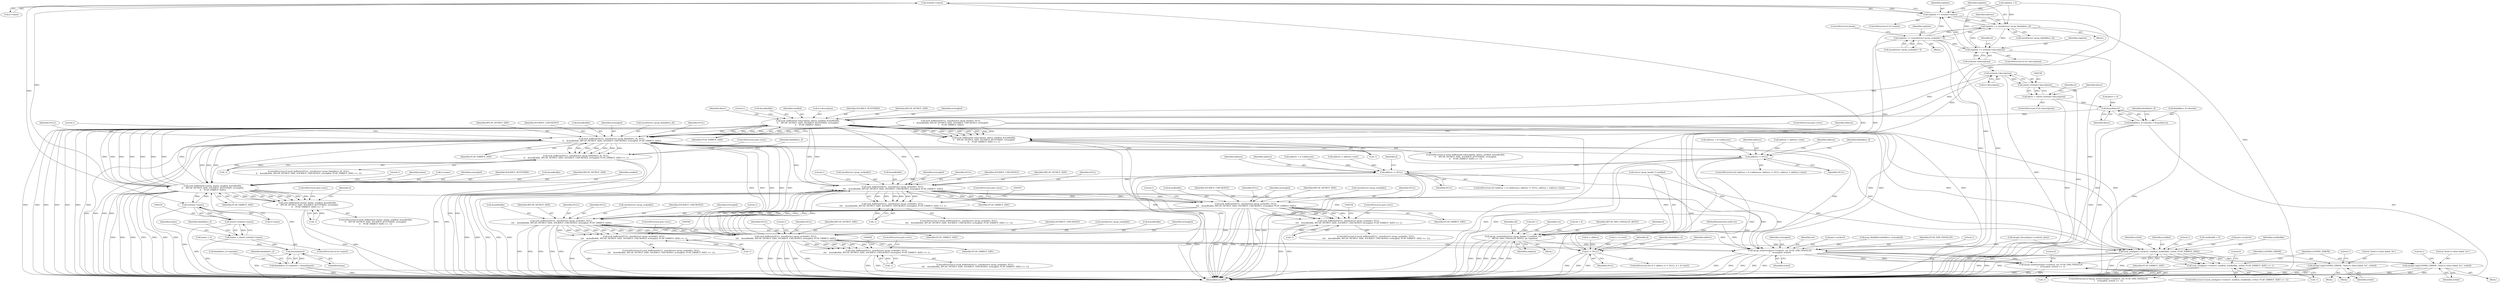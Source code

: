 digraph "0_libpcap_617b12c0339db4891d117b661982126c495439ea@API" {
"1000222" [label="(Call,strlen(d->name))"];
"1000220" [label="(Call,replylen += strlen(d->name))"];
"1000226" [label="(Call,replylen += sizeof(struct rpcap_findalldevs_if))"];
"1000210" [label="(Call,replylen += strlen(d->description))"];
"1000254" [label="(Call,replylen += (sizeof(struct rpcap_sockaddr) * 4))"];
"1000279" [label="(Call,rpcap_createhdr((struct rpcap_header *) sendbuf, ver,\n\t    RPCAP_MSG_FINDALLIF_REPLY, nif, replylen))"];
"1000639" [label="(Call,rpcap_senderror(pars->sockctrl, ver, PCAP_ERR_FINDALLIF,\n\t    errmsgbuf, errbuf))"];
"1000638" [label="(Call,rpcap_senderror(pars->sockctrl, ver, PCAP_ERR_FINDALLIF,\n\t    errmsgbuf, errbuf) == -1)"];
"1000650" [label="(Call,rpcapd_log(LOGPRIO_ERROR, \"Send to client failed: %s\", errbuf))"];
"1000355" [label="(Call,strlen(d->name))"];
"1000353" [label="(Call,(short) strlen(d->name))"];
"1000351" [label="(Call,lname = (short) strlen(d->name))"];
"1000373" [label="(Call,htons(lname))"];
"1000369" [label="(Call,findalldevs_if->namelen = htons(lname))"];
"1000424" [label="(Call,sock_bufferize(d->name, lname, sendbuf, &sendbufidx,\n\t\t    RPCAP_NETBUF_SIZE, SOCKBUF_BUFFERIZE, errmsgbuf,\n\t\t    PCAP_ERRBUF_SIZE))"];
"1000423" [label="(Call,sock_bufferize(d->name, lname, sendbuf, &sendbufidx,\n\t\t    RPCAP_NETBUF_SIZE, SOCKBUF_BUFFERIZE, errmsgbuf,\n\t\t    PCAP_ERRBUF_SIZE) == -1)"];
"1000441" [label="(Call,sock_bufferize(d->description, ldescr, sendbuf, &sendbufidx,\n\t\t    RPCAP_NETBUF_SIZE, SOCKBUF_BUFFERIZE, errmsgbuf,\n\t\t    PCAP_ERRBUF_SIZE))"];
"1000312" [label="(Call,sock_bufferize(NULL, sizeof(struct rpcap_findalldevs_if), NULL,\n\t\t    &sendbufidx, RPCAP_NETBUF_SIZE, SOCKBUF_CHECKONLY, errmsgbuf, PCAP_ERRBUF_SIZE))"];
"1000311" [label="(Call,sock_bufferize(NULL, sizeof(struct rpcap_findalldevs_if), NULL,\n\t\t    &sendbufidx, RPCAP_NETBUF_SIZE, SOCKBUF_CHECKONLY, errmsgbuf, PCAP_ERRBUF_SIZE) == -1)"];
"1000389" [label="(Call,address != NULL)"];
"1000462" [label="(Call,address != NULL)"];
"1000291" [label="(Call,d != NULL)"];
"1000491" [label="(Call,sock_bufferize(NULL, sizeof(struct rpcap_sockaddr), NULL,\n\t\t\t\t    &sendbufidx, RPCAP_NETBUF_SIZE, SOCKBUF_CHECKONLY, errmsgbuf, PCAP_ERRBUF_SIZE))"];
"1000490" [label="(Call,sock_bufferize(NULL, sizeof(struct rpcap_sockaddr), NULL,\n\t\t\t\t    &sendbufidx, RPCAP_NETBUF_SIZE, SOCKBUF_CHECKONLY, errmsgbuf, PCAP_ERRBUF_SIZE) == -1)"];
"1000522" [label="(Call,sock_bufferize(NULL, sizeof(struct rpcap_sockaddr), NULL,\n\t\t\t\t    &sendbufidx, RPCAP_NETBUF_SIZE, SOCKBUF_CHECKONLY, errmsgbuf, PCAP_ERRBUF_SIZE))"];
"1000521" [label="(Call,sock_bufferize(NULL, sizeof(struct rpcap_sockaddr), NULL,\n\t\t\t\t    &sendbufidx, RPCAP_NETBUF_SIZE, SOCKBUF_CHECKONLY, errmsgbuf, PCAP_ERRBUF_SIZE) == -1)"];
"1000553" [label="(Call,sock_bufferize(NULL, sizeof(struct rpcap_sockaddr), NULL,\n\t\t\t\t    &sendbufidx, RPCAP_NETBUF_SIZE, SOCKBUF_CHECKONLY, errmsgbuf, PCAP_ERRBUF_SIZE))"];
"1000552" [label="(Call,sock_bufferize(NULL, sizeof(struct rpcap_sockaddr), NULL,\n\t\t\t\t    &sendbufidx, RPCAP_NETBUF_SIZE, SOCKBUF_CHECKONLY, errmsgbuf, PCAP_ERRBUF_SIZE) == -1)"];
"1000584" [label="(Call,sock_bufferize(NULL, sizeof(struct rpcap_sockaddr), NULL,\n\t\t\t\t    &sendbufidx, RPCAP_NETBUF_SIZE, SOCKBUF_CHECKONLY, errmsgbuf, PCAP_ERRBUF_SIZE))"];
"1000583" [label="(Call,sock_bufferize(NULL, sizeof(struct rpcap_sockaddr), NULL,\n\t\t\t\t    &sendbufidx, RPCAP_NETBUF_SIZE, SOCKBUF_CHECKONLY, errmsgbuf, PCAP_ERRBUF_SIZE) == -1)"];
"1000612" [label="(Call,sock_send(pars->sockctrl, sendbuf, sendbufidx, errbuf, PCAP_ERRBUF_SIZE))"];
"1000611" [label="(Call,sock_send(pars->sockctrl, sendbuf, sendbufidx, errbuf, PCAP_ERRBUF_SIZE) == -1)"];
"1000623" [label="(Call,rpcapd_log(LOGPRIO_ERROR, \"Send to client failed: %s\", errbuf))"];
"1000339" [label="(Call,strlen(d->description))"];
"1000337" [label="(Call,(short) strlen(d->description))"];
"1000335" [label="(Call,ldescr = (short) strlen(d->description))"];
"1000367" [label="(Call,htons(ldescr))"];
"1000363" [label="(Call,findalldevs_if->desclen = htons(ldescr))"];
"1000440" [label="(Call,sock_bufferize(d->description, ldescr, sendbuf, &sendbufidx,\n\t\t    RPCAP_NETBUF_SIZE, SOCKBUF_BUFFERIZE, errmsgbuf,\n\t\t    PCAP_ERRBUF_SIZE) == -1)"];
"1000629" [label="(Literal,1)"];
"1000251" [label="(Block,)"];
"1000331" [label="(ControlStructure,if (d->description))"];
"1000363" [label="(Call,findalldevs_if->desclen = htons(ldescr))"];
"1000374" [label="(Identifier,lname)"];
"1000391" [label="(Identifier,NULL)"];
"1000124" [label="(Call,sendbufidx = 0)"];
"1000502" [label="(Call,-1)"];
"1000371" [label="(Identifier,findalldevs_if)"];
"1000490" [label="(Call,sock_bufferize(NULL, sizeof(struct rpcap_sockaddr), NULL,\n\t\t\t\t    &sendbufidx, RPCAP_NETBUF_SIZE, SOCKBUF_CHECKONLY, errmsgbuf, PCAP_ERRBUF_SIZE) == -1)"];
"1000370" [label="(Call,findalldevs_if->namelen)"];
"1000552" [label="(Call,sock_bufferize(NULL, sizeof(struct rpcap_sockaddr), NULL,\n\t\t\t\t    &sendbufidx, RPCAP_NETBUF_SIZE, SOCKBUF_CHECKONLY, errmsgbuf, PCAP_ERRBUF_SIZE) == -1)"];
"1000439" [label="(ControlStructure,if (sock_bufferize(d->description, ldescr, sendbuf, &sendbufidx,\n\t\t    RPCAP_NETBUF_SIZE, SOCKBUF_BUFFERIZE, errmsgbuf,\n\t\t    PCAP_ERRBUF_SIZE) == -1))"];
"1000232" [label="(Identifier,address)"];
"1000222" [label="(Call,strlen(d->name))"];
"1000256" [label="(Call,sizeof(struct rpcap_sockaddr) * 4)"];
"1000141" [label="(Call,rpcapd_discard(pars->sockctrl, plen))"];
"1000422" [label="(ControlStructure,if (sock_bufferize(d->name, lname, sendbuf, &sendbufidx,\n\t\t    RPCAP_NETBUF_SIZE, SOCKBUF_BUFFERIZE, errmsgbuf,\n\t\t    PCAP_ERRBUF_SIZE) == -1))"];
"1000585" [label="(Identifier,NULL)"];
"1000389" [label="(Call,address != NULL)"];
"1000377" [label="(Identifier,findalldevs_if)"];
"1000206" [label="(ControlStructure,if (d->description))"];
"1000437" [label="(Literal,1)"];
"1000303" [label="(Identifier,findalldevs_if)"];
"1000373" [label="(Call,htons(lname))"];
"1000532" [label="(Identifier,PCAP_ERRBUF_SIZE)"];
"1000428" [label="(Identifier,lname)"];
"1000416" [label="(Identifier,findalldevs_if)"];
"1000613" [label="(Call,pars->sockctrl)"];
"1000500" [label="(Identifier,errmsgbuf)"];
"1000495" [label="(Identifier,NULL)"];
"1000340" [label="(Call,d->description)"];
"1000353" [label="(Call,(short) strlen(d->name))"];
"1000451" [label="(Identifier,errmsgbuf)"];
"1000464" [label="(Identifier,NULL)"];
"1000384" [label="(Call,address = d->addresses)"];
"1000596" [label="(Literal,1)"];
"1000566" [label="(ControlStructure,goto error;)"];
"1000390" [label="(Identifier,address)"];
"1000425" [label="(Call,d->name)"];
"1000533" [label="(Call,-1)"];
"1000588" [label="(Identifier,NULL)"];
"1000558" [label="(Call,&sendbufidx)"];
"1000349" [label="(Identifier,d)"];
"1000323" [label="(Call,-1)"];
"1000534" [label="(Literal,1)"];
"1000312" [label="(Call,sock_bufferize(NULL, sizeof(struct rpcap_findalldevs_if), NULL,\n\t\t    &sendbufidx, RPCAP_NETBUF_SIZE, SOCKBUF_CHECKONLY, errmsgbuf, PCAP_ERRBUF_SIZE))"];
"1000356" [label="(Call,d->name)"];
"1000445" [label="(Identifier,ldescr)"];
"1000316" [label="(Identifier,NULL)"];
"1000563" [label="(Identifier,PCAP_ERRBUF_SIZE)"];
"1000553" [label="(Call,sock_bufferize(NULL, sizeof(struct rpcap_sockaddr), NULL,\n\t\t\t\t    &sendbufidx, RPCAP_NETBUF_SIZE, SOCKBUF_CHECKONLY, errmsgbuf, PCAP_ERRBUF_SIZE))"];
"1000441" [label="(Call,sock_bufferize(d->description, ldescr, sendbuf, &sendbufidx,\n\t\t    RPCAP_NETBUF_SIZE, SOCKBUF_BUFFERIZE, errmsgbuf,\n\t\t    PCAP_ERRBUF_SIZE))"];
"1000285" [label="(Identifier,nif)"];
"1000650" [label="(Call,rpcapd_log(LOGPRIO_ERROR, \"Send to client failed: %s\", errbuf))"];
"1000623" [label="(Call,rpcapd_log(LOGPRIO_ERROR, \"Send to client failed: %s\", errbuf))"];
"1000520" [label="(ControlStructure,if (sock_bufferize(NULL, sizeof(struct rpcap_sockaddr), NULL,\n\t\t\t\t    &sendbufidx, RPCAP_NETBUF_SIZE, SOCKBUF_CHECKONLY, errmsgbuf, PCAP_ERRBUF_SIZE) == -1))"];
"1000584" [label="(Call,sock_bufferize(NULL, sizeof(struct rpcap_sockaddr), NULL,\n\t\t\t\t    &sendbufidx, RPCAP_NETBUF_SIZE, SOCKBUF_CHECKONLY, errmsgbuf, PCAP_ERRBUF_SIZE))"];
"1000560" [label="(Identifier,RPCAP_NETBUF_SIZE)"];
"1000554" [label="(Identifier,NULL)"];
"1000646" [label="(Identifier,errbuf)"];
"1000454" [label="(Literal,1)"];
"1000335" [label="(Call,ldescr = (short) strlen(d->description))"];
"1000617" [label="(Identifier,sendbufidx)"];
"1000324" [label="(Literal,1)"];
"1000645" [label="(Identifier,errmsgbuf)"];
"1000457" [label="(Call,address = d->addresses)"];
"1000337" [label="(Call,(short) strlen(d->description))"];
"1000438" [label="(ControlStructure,goto error;)"];
"1000443" [label="(Identifier,d)"];
"1000188" [label="(Call,replylen = 0)"];
"1000392" [label="(Call,address = address->next)"];
"1000465" [label="(Call,address = address->next)"];
"1000591" [label="(Identifier,RPCAP_NETBUF_SIZE)"];
"1000344" [label="(Call,ldescr = 0)"];
"1000612" [label="(Call,sock_send(pars->sockctrl, sendbuf, sendbufidx, errbuf, PCAP_ERRBUF_SIZE))"];
"1000424" [label="(Call,sock_bufferize(d->name, lname, sendbuf, &sendbufidx,\n\t\t    RPCAP_NETBUF_SIZE, SOCKBUF_BUFFERIZE, errmsgbuf,\n\t\t    PCAP_ERRBUF_SIZE))"];
"1000265" [label="(Call,sock_bufferize(NULL, sizeof(struct rpcap_header), NULL,\n\t    &sendbufidx, RPCAP_NETBUF_SIZE, SOCKBUF_CHECKONLY, errmsgbuf,\n\t    PCAP_ERRBUF_SIZE))"];
"1000311" [label="(Call,sock_bufferize(NULL, sizeof(struct rpcap_findalldevs_if), NULL,\n\t\t    &sendbufidx, RPCAP_NETBUF_SIZE, SOCKBUF_CHECKONLY, errmsgbuf, PCAP_ERRBUF_SIZE) == -1)"];
"1000255" [label="(Identifier,replylen)"];
"1000435" [label="(Identifier,PCAP_ERRBUF_SIZE)"];
"1000551" [label="(ControlStructure,if (sock_bufferize(NULL, sizeof(struct rpcap_sockaddr), NULL,\n\t\t\t\t    &sendbufidx, RPCAP_NETBUF_SIZE, SOCKBUF_CHECKONLY, errmsgbuf, PCAP_ERRBUF_SIZE) == -1))"];
"1000204" [label="(Call,nif++)"];
"1000119" [label="(Block,)"];
"1000643" [label="(Identifier,ver)"];
"1000295" [label="(Identifier,d)"];
"1000489" [label="(ControlStructure,if (sock_bufferize(NULL, sizeof(struct rpcap_sockaddr), NULL,\n\t\t\t\t    &sendbufidx, RPCAP_NETBUF_SIZE, SOCKBUF_CHECKONLY, errmsgbuf, PCAP_ERRBUF_SIZE) == -1))"];
"1000622" [label="(Block,)"];
"1000434" [label="(Identifier,errmsgbuf)"];
"1000325" [label="(ControlStructure,goto error;)"];
"1000501" [label="(Identifier,PCAP_ERRBUF_SIZE)"];
"1000336" [label="(Identifier,ldescr)"];
"1000640" [label="(Call,pars->sockctrl)"];
"1000260" [label="(ControlStructure,break;)"];
"1000436" [label="(Call,-1)"];
"1000659" [label="(MethodReturn,RET)"];
"1000226" [label="(Call,replylen += sizeof(struct rpcap_findalldevs_if))"];
"1000154" [label="(Call,pcap_findalldevs(&alldevs, errmsgbuf))"];
"1000293" [label="(Identifier,NULL)"];
"1000592" [label="(Identifier,SOCKBUF_CHECKONLY)"];
"1000618" [label="(Identifier,errbuf)"];
"1000499" [label="(Identifier,SOCKBUF_CHECKONLY)"];
"1000595" [label="(Call,-1)"];
"1000367" [label="(Call,htons(ldescr))"];
"1000455" [label="(ControlStructure,goto error;)"];
"1000610" [label="(ControlStructure,if (sock_send(pars->sockctrl, sendbuf, sendbufidx, errbuf, PCAP_ERRBUF_SIZE) == -1))"];
"1000658" [label="(Literal,0)"];
"1000582" [label="(ControlStructure,if (sock_bufferize(NULL, sizeof(struct rpcap_sockaddr), NULL,\n\t\t\t\t    &sendbufidx, RPCAP_NETBUF_SIZE, SOCKBUF_CHECKONLY, errmsgbuf, PCAP_ERRBUF_SIZE) == -1))"];
"1000212" [label="(Call,strlen(d->description))"];
"1000653" [label="(Identifier,errbuf)"];
"1000609" [label="(Identifier,alldevs)"];
"1000475" [label="(Identifier,address)"];
"1000498" [label="(Identifier,RPCAP_NETBUF_SIZE)"];
"1000527" [label="(Call,&sendbufidx)"];
"1000369" [label="(Call,findalldevs_if->namelen = htons(lname))"];
"1000433" [label="(Identifier,SOCKBUF_BUFFERIZE)"];
"1000530" [label="(Identifier,SOCKBUF_CHECKONLY)"];
"1000526" [label="(Identifier,NULL)"];
"1000352" [label="(Identifier,lname)"];
"1000368" [label="(Identifier,ldescr)"];
"1000626" [label="(Identifier,errbuf)"];
"1000116" [label="(MethodParameterIn,uint8 ver)"];
"1000310" [label="(ControlStructure,if (sock_bufferize(NULL, sizeof(struct rpcap_findalldevs_if), NULL,\n\t\t    &sendbufidx, RPCAP_NETBUF_SIZE, SOCKBUF_CHECKONLY, errmsgbuf, PCAP_ERRBUF_SIZE) == -1))"];
"1000535" [label="(ControlStructure,goto error;)"];
"1000347" [label="(ControlStructure,if (d->name))"];
"1000625" [label="(Literal,\"Send to client failed: %s\")"];
"1000492" [label="(Identifier,NULL)"];
"1000228" [label="(Call,sizeof(struct rpcap_findalldevs_if))"];
"1000218" [label="(Identifier,d)"];
"1000522" [label="(Call,sock_bufferize(NULL, sizeof(struct rpcap_sockaddr), NULL,\n\t\t\t\t    &sendbufidx, RPCAP_NETBUF_SIZE, SOCKBUF_CHECKONLY, errmsgbuf, PCAP_ERRBUF_SIZE))"];
"1000557" [label="(Identifier,NULL)"];
"1000351" [label="(Call,lname = (short) strlen(d->name))"];
"1000456" [label="(ControlStructure,for (address = d->addresses; address != NULL; address = address->next))"];
"1000503" [label="(Literal,1)"];
"1000401" [label="(Identifier,address)"];
"1000619" [label="(Identifier,PCAP_ERRBUF_SIZE)"];
"1000423" [label="(Call,sock_bufferize(d->name, lname, sendbuf, &sendbufidx,\n\t\t    RPCAP_NETBUF_SIZE, SOCKBUF_BUFFERIZE, errmsgbuf,\n\t\t    PCAP_ERRBUF_SIZE) == -1)"];
"1000447" [label="(Call,&sendbufidx)"];
"1000493" [label="(Call,sizeof(struct rpcap_sockaddr))"];
"1000288" [label="(Call,d = alldevs)"];
"1000597" [label="(ControlStructure,goto error;)"];
"1000283" [label="(Identifier,ver)"];
"1000531" [label="(Identifier,errmsgbuf)"];
"1000319" [label="(Identifier,RPCAP_NETBUF_SIZE)"];
"1000446" [label="(Identifier,sendbuf)"];
"1000463" [label="(Identifier,address)"];
"1000631" [label="(Literal,0)"];
"1000555" [label="(Call,sizeof(struct rpcap_sockaddr))"];
"1000504" [label="(ControlStructure,goto error;)"];
"1000644" [label="(Identifier,PCAP_ERR_FINDALLIF)"];
"1000221" [label="(Identifier,replylen)"];
"1000639" [label="(Call,rpcap_senderror(pars->sockctrl, ver, PCAP_ERR_FINDALLIF,\n\t    errmsgbuf, errbuf))"];
"1000647" [label="(Call,-1)"];
"1000327" [label="(Identifier,findalldevs_if)"];
"1000462" [label="(Call,address != NULL)"];
"1000586" [label="(Call,sizeof(struct rpcap_sockaddr))"];
"1000616" [label="(Identifier,sendbuf)"];
"1000220" [label="(Call,replylen += strlen(d->name))"];
"1000458" [label="(Identifier,address)"];
"1000442" [label="(Call,d->description)"];
"1000299" [label="(Block,)"];
"1000294" [label="(Call,d = d->next)"];
"1000649" [label="(Block,)"];
"1000136" [label="(Call,nif = 0)"];
"1000620" [label="(Call,-1)"];
"1000210" [label="(Call,replylen += strlen(d->description))"];
"1000284" [label="(Identifier,RPCAP_MSG_FINDALLIF_REPLY)"];
"1000621" [label="(Literal,1)"];
"1000279" [label="(Call,rpcap_createhdr((struct rpcap_header *) sendbuf, ver,\n\t    RPCAP_MSG_FINDALLIF_REPLY, nif, replylen))"];
"1000491" [label="(Call,sock_bufferize(NULL, sizeof(struct rpcap_sockaddr), NULL,\n\t\t\t\t    &sendbufidx, RPCAP_NETBUF_SIZE, SOCKBUF_CHECKONLY, errmsgbuf, PCAP_ERRBUF_SIZE))"];
"1000651" [label="(Identifier,LOGPRIO_ERROR)"];
"1000320" [label="(Identifier,SOCKBUF_CHECKONLY)"];
"1000656" [label="(Literal,1)"];
"1000223" [label="(Call,d->name)"];
"1000450" [label="(Identifier,SOCKBUF_BUFFERIZE)"];
"1000611" [label="(Call,sock_send(pars->sockctrl, sendbuf, sendbufidx, errbuf, PCAP_ERRBUF_SIZE) == -1)"];
"1000594" [label="(Identifier,PCAP_ERRBUF_SIZE)"];
"1000589" [label="(Call,&sendbufidx)"];
"1000593" [label="(Identifier,errmsgbuf)"];
"1000227" [label="(Identifier,replylen)"];
"1000453" [label="(Call,-1)"];
"1000496" [label="(Call,&sendbufidx)"];
"1000383" [label="(ControlStructure,for (address = d->addresses; address != NULL; address = address->next))"];
"1000521" [label="(Call,sock_bufferize(NULL, sizeof(struct rpcap_sockaddr), NULL,\n\t\t\t\t    &sendbufidx, RPCAP_NETBUF_SIZE, SOCKBUF_CHECKONLY, errmsgbuf, PCAP_ERRBUF_SIZE) == -1)"];
"1000317" [label="(Call,&sendbufidx)"];
"1000286" [label="(Identifier,replylen)"];
"1000216" [label="(ControlStructure,if (d->name))"];
"1000529" [label="(Identifier,RPCAP_NETBUF_SIZE)"];
"1000561" [label="(Identifier,SOCKBUF_CHECKONLY)"];
"1000583" [label="(Call,sock_bufferize(NULL, sizeof(struct rpcap_sockaddr), NULL,\n\t\t\t\t    &sendbufidx, RPCAP_NETBUF_SIZE, SOCKBUF_CHECKONLY, errmsgbuf, PCAP_ERRBUF_SIZE) == -1)"];
"1000637" [label="(ControlStructure,if (rpcap_senderror(pars->sockctrl, ver, PCAP_ERR_FINDALLIF,\n\t    errmsgbuf, errbuf) == -1))"];
"1000360" [label="(Call,lname = 0)"];
"1000291" [label="(Call,d != NULL)"];
"1000287" [label="(ControlStructure,for (d = alldevs; d != NULL; d = d->next))"];
"1000280" [label="(Call,(struct rpcap_header *) sendbuf)"];
"1000562" [label="(Identifier,errmsgbuf)"];
"1000364" [label="(Call,findalldevs_if->desclen)"];
"1000652" [label="(Literal,\"Send to client failed: %s\")"];
"1000452" [label="(Identifier,PCAP_ERRBUF_SIZE)"];
"1000203" [label="(Block,)"];
"1000524" [label="(Call,sizeof(struct rpcap_sockaddr))"];
"1000624" [label="(Identifier,LOGPRIO_ERROR)"];
"1000339" [label="(Call,strlen(d->description))"];
"1000321" [label="(Identifier,errmsgbuf)"];
"1000254" [label="(Call,replylen += (sizeof(struct rpcap_sockaddr) * 4))"];
"1000292" [label="(Identifier,d)"];
"1000211" [label="(Identifier,replylen)"];
"1000365" [label="(Identifier,findalldevs_if)"];
"1000564" [label="(Call,-1)"];
"1000523" [label="(Identifier,NULL)"];
"1000440" [label="(Call,sock_bufferize(d->description, ldescr, sendbuf, &sendbufidx,\n\t\t    RPCAP_NETBUF_SIZE, SOCKBUF_BUFFERIZE, errmsgbuf,\n\t\t    PCAP_ERRBUF_SIZE) == -1)"];
"1000314" [label="(Call,sizeof(struct rpcap_findalldevs_if))"];
"1000565" [label="(Literal,1)"];
"1000322" [label="(Identifier,PCAP_ERRBUF_SIZE)"];
"1000355" [label="(Call,strlen(d->name))"];
"1000313" [label="(Identifier,NULL)"];
"1000430" [label="(Call,&sendbufidx)"];
"1000289" [label="(Identifier,d)"];
"1000449" [label="(Identifier,RPCAP_NETBUF_SIZE)"];
"1000432" [label="(Identifier,RPCAP_NETBUF_SIZE)"];
"1000429" [label="(Identifier,sendbuf)"];
"1000648" [label="(Literal,1)"];
"1000638" [label="(Call,rpcap_senderror(pars->sockctrl, ver, PCAP_ERR_FINDALLIF,\n\t    errmsgbuf, errbuf) == -1)"];
"1000222" -> "1000220"  [label="AST: "];
"1000222" -> "1000223"  [label="CFG: "];
"1000223" -> "1000222"  [label="AST: "];
"1000220" -> "1000222"  [label="CFG: "];
"1000222" -> "1000659"  [label="DDG: "];
"1000222" -> "1000220"  [label="DDG: "];
"1000222" -> "1000355"  [label="DDG: "];
"1000222" -> "1000424"  [label="DDG: "];
"1000220" -> "1000216"  [label="AST: "];
"1000221" -> "1000220"  [label="AST: "];
"1000227" -> "1000220"  [label="CFG: "];
"1000220" -> "1000659"  [label="DDG: "];
"1000226" -> "1000220"  [label="DDG: "];
"1000254" -> "1000220"  [label="DDG: "];
"1000188" -> "1000220"  [label="DDG: "];
"1000210" -> "1000220"  [label="DDG: "];
"1000220" -> "1000226"  [label="DDG: "];
"1000226" -> "1000203"  [label="AST: "];
"1000226" -> "1000228"  [label="CFG: "];
"1000227" -> "1000226"  [label="AST: "];
"1000228" -> "1000226"  [label="AST: "];
"1000232" -> "1000226"  [label="CFG: "];
"1000226" -> "1000659"  [label="DDG: "];
"1000226" -> "1000210"  [label="DDG: "];
"1000254" -> "1000226"  [label="DDG: "];
"1000188" -> "1000226"  [label="DDG: "];
"1000210" -> "1000226"  [label="DDG: "];
"1000226" -> "1000254"  [label="DDG: "];
"1000226" -> "1000279"  [label="DDG: "];
"1000210" -> "1000206"  [label="AST: "];
"1000210" -> "1000212"  [label="CFG: "];
"1000211" -> "1000210"  [label="AST: "];
"1000212" -> "1000210"  [label="AST: "];
"1000218" -> "1000210"  [label="CFG: "];
"1000210" -> "1000659"  [label="DDG: "];
"1000212" -> "1000210"  [label="DDG: "];
"1000254" -> "1000210"  [label="DDG: "];
"1000188" -> "1000210"  [label="DDG: "];
"1000254" -> "1000251"  [label="AST: "];
"1000254" -> "1000256"  [label="CFG: "];
"1000255" -> "1000254"  [label="AST: "];
"1000256" -> "1000254"  [label="AST: "];
"1000260" -> "1000254"  [label="CFG: "];
"1000254" -> "1000659"  [label="DDG: "];
"1000254" -> "1000659"  [label="DDG: "];
"1000256" -> "1000254"  [label="DDG: "];
"1000254" -> "1000279"  [label="DDG: "];
"1000279" -> "1000119"  [label="AST: "];
"1000279" -> "1000286"  [label="CFG: "];
"1000280" -> "1000279"  [label="AST: "];
"1000283" -> "1000279"  [label="AST: "];
"1000284" -> "1000279"  [label="AST: "];
"1000285" -> "1000279"  [label="AST: "];
"1000286" -> "1000279"  [label="AST: "];
"1000289" -> "1000279"  [label="CFG: "];
"1000279" -> "1000659"  [label="DDG: "];
"1000279" -> "1000659"  [label="DDG: "];
"1000279" -> "1000659"  [label="DDG: "];
"1000279" -> "1000659"  [label="DDG: "];
"1000279" -> "1000659"  [label="DDG: "];
"1000279" -> "1000659"  [label="DDG: "];
"1000280" -> "1000279"  [label="DDG: "];
"1000116" -> "1000279"  [label="DDG: "];
"1000204" -> "1000279"  [label="DDG: "];
"1000136" -> "1000279"  [label="DDG: "];
"1000188" -> "1000279"  [label="DDG: "];
"1000279" -> "1000639"  [label="DDG: "];
"1000639" -> "1000638"  [label="AST: "];
"1000639" -> "1000646"  [label="CFG: "];
"1000640" -> "1000639"  [label="AST: "];
"1000643" -> "1000639"  [label="AST: "];
"1000644" -> "1000639"  [label="AST: "];
"1000645" -> "1000639"  [label="AST: "];
"1000646" -> "1000639"  [label="AST: "];
"1000648" -> "1000639"  [label="CFG: "];
"1000639" -> "1000659"  [label="DDG: "];
"1000639" -> "1000659"  [label="DDG: "];
"1000639" -> "1000659"  [label="DDG: "];
"1000639" -> "1000659"  [label="DDG: "];
"1000639" -> "1000659"  [label="DDG: "];
"1000639" -> "1000638"  [label="DDG: "];
"1000639" -> "1000638"  [label="DDG: "];
"1000639" -> "1000638"  [label="DDG: "];
"1000639" -> "1000638"  [label="DDG: "];
"1000639" -> "1000638"  [label="DDG: "];
"1000141" -> "1000639"  [label="DDG: "];
"1000116" -> "1000639"  [label="DDG: "];
"1000553" -> "1000639"  [label="DDG: "];
"1000154" -> "1000639"  [label="DDG: "];
"1000522" -> "1000639"  [label="DDG: "];
"1000424" -> "1000639"  [label="DDG: "];
"1000265" -> "1000639"  [label="DDG: "];
"1000491" -> "1000639"  [label="DDG: "];
"1000441" -> "1000639"  [label="DDG: "];
"1000312" -> "1000639"  [label="DDG: "];
"1000584" -> "1000639"  [label="DDG: "];
"1000639" -> "1000650"  [label="DDG: "];
"1000638" -> "1000637"  [label="AST: "];
"1000638" -> "1000647"  [label="CFG: "];
"1000647" -> "1000638"  [label="AST: "];
"1000651" -> "1000638"  [label="CFG: "];
"1000658" -> "1000638"  [label="CFG: "];
"1000638" -> "1000659"  [label="DDG: "];
"1000638" -> "1000659"  [label="DDG: "];
"1000638" -> "1000659"  [label="DDG: "];
"1000647" -> "1000638"  [label="DDG: "];
"1000650" -> "1000649"  [label="AST: "];
"1000650" -> "1000653"  [label="CFG: "];
"1000651" -> "1000650"  [label="AST: "];
"1000652" -> "1000650"  [label="AST: "];
"1000653" -> "1000650"  [label="AST: "];
"1000656" -> "1000650"  [label="CFG: "];
"1000650" -> "1000659"  [label="DDG: "];
"1000650" -> "1000659"  [label="DDG: "];
"1000650" -> "1000659"  [label="DDG: "];
"1000355" -> "1000353"  [label="AST: "];
"1000355" -> "1000356"  [label="CFG: "];
"1000356" -> "1000355"  [label="AST: "];
"1000353" -> "1000355"  [label="CFG: "];
"1000355" -> "1000659"  [label="DDG: "];
"1000355" -> "1000353"  [label="DDG: "];
"1000424" -> "1000355"  [label="DDG: "];
"1000355" -> "1000424"  [label="DDG: "];
"1000353" -> "1000351"  [label="AST: "];
"1000354" -> "1000353"  [label="AST: "];
"1000351" -> "1000353"  [label="CFG: "];
"1000353" -> "1000659"  [label="DDG: "];
"1000353" -> "1000351"  [label="DDG: "];
"1000351" -> "1000347"  [label="AST: "];
"1000352" -> "1000351"  [label="AST: "];
"1000365" -> "1000351"  [label="CFG: "];
"1000351" -> "1000659"  [label="DDG: "];
"1000351" -> "1000373"  [label="DDG: "];
"1000373" -> "1000369"  [label="AST: "];
"1000373" -> "1000374"  [label="CFG: "];
"1000374" -> "1000373"  [label="AST: "];
"1000369" -> "1000373"  [label="CFG: "];
"1000373" -> "1000659"  [label="DDG: "];
"1000373" -> "1000369"  [label="DDG: "];
"1000360" -> "1000373"  [label="DDG: "];
"1000373" -> "1000424"  [label="DDG: "];
"1000369" -> "1000299"  [label="AST: "];
"1000370" -> "1000369"  [label="AST: "];
"1000377" -> "1000369"  [label="CFG: "];
"1000369" -> "1000659"  [label="DDG: "];
"1000369" -> "1000659"  [label="DDG: "];
"1000424" -> "1000423"  [label="AST: "];
"1000424" -> "1000435"  [label="CFG: "];
"1000425" -> "1000424"  [label="AST: "];
"1000428" -> "1000424"  [label="AST: "];
"1000429" -> "1000424"  [label="AST: "];
"1000430" -> "1000424"  [label="AST: "];
"1000432" -> "1000424"  [label="AST: "];
"1000433" -> "1000424"  [label="AST: "];
"1000434" -> "1000424"  [label="AST: "];
"1000435" -> "1000424"  [label="AST: "];
"1000437" -> "1000424"  [label="CFG: "];
"1000424" -> "1000659"  [label="DDG: "];
"1000424" -> "1000659"  [label="DDG: "];
"1000424" -> "1000659"  [label="DDG: "];
"1000424" -> "1000659"  [label="DDG: "];
"1000424" -> "1000659"  [label="DDG: "];
"1000424" -> "1000659"  [label="DDG: "];
"1000424" -> "1000659"  [label="DDG: "];
"1000424" -> "1000423"  [label="DDG: "];
"1000424" -> "1000423"  [label="DDG: "];
"1000424" -> "1000423"  [label="DDG: "];
"1000424" -> "1000423"  [label="DDG: "];
"1000424" -> "1000423"  [label="DDG: "];
"1000424" -> "1000423"  [label="DDG: "];
"1000424" -> "1000423"  [label="DDG: "];
"1000424" -> "1000423"  [label="DDG: "];
"1000280" -> "1000424"  [label="DDG: "];
"1000441" -> "1000424"  [label="DDG: "];
"1000441" -> "1000424"  [label="DDG: "];
"1000312" -> "1000424"  [label="DDG: "];
"1000312" -> "1000424"  [label="DDG: "];
"1000312" -> "1000424"  [label="DDG: "];
"1000312" -> "1000424"  [label="DDG: "];
"1000424" -> "1000441"  [label="DDG: "];
"1000424" -> "1000441"  [label="DDG: "];
"1000424" -> "1000441"  [label="DDG: "];
"1000424" -> "1000441"  [label="DDG: "];
"1000424" -> "1000441"  [label="DDG: "];
"1000424" -> "1000441"  [label="DDG: "];
"1000423" -> "1000422"  [label="AST: "];
"1000423" -> "1000436"  [label="CFG: "];
"1000436" -> "1000423"  [label="AST: "];
"1000438" -> "1000423"  [label="CFG: "];
"1000443" -> "1000423"  [label="CFG: "];
"1000423" -> "1000659"  [label="DDG: "];
"1000423" -> "1000659"  [label="DDG: "];
"1000436" -> "1000423"  [label="DDG: "];
"1000441" -> "1000440"  [label="AST: "];
"1000441" -> "1000452"  [label="CFG: "];
"1000442" -> "1000441"  [label="AST: "];
"1000445" -> "1000441"  [label="AST: "];
"1000446" -> "1000441"  [label="AST: "];
"1000447" -> "1000441"  [label="AST: "];
"1000449" -> "1000441"  [label="AST: "];
"1000450" -> "1000441"  [label="AST: "];
"1000451" -> "1000441"  [label="AST: "];
"1000452" -> "1000441"  [label="AST: "];
"1000454" -> "1000441"  [label="CFG: "];
"1000441" -> "1000659"  [label="DDG: "];
"1000441" -> "1000659"  [label="DDG: "];
"1000441" -> "1000659"  [label="DDG: "];
"1000441" -> "1000659"  [label="DDG: "];
"1000441" -> "1000659"  [label="DDG: "];
"1000441" -> "1000659"  [label="DDG: "];
"1000441" -> "1000659"  [label="DDG: "];
"1000441" -> "1000659"  [label="DDG: "];
"1000441" -> "1000312"  [label="DDG: "];
"1000441" -> "1000312"  [label="DDG: "];
"1000441" -> "1000312"  [label="DDG: "];
"1000441" -> "1000312"  [label="DDG: "];
"1000441" -> "1000339"  [label="DDG: "];
"1000441" -> "1000440"  [label="DDG: "];
"1000441" -> "1000440"  [label="DDG: "];
"1000441" -> "1000440"  [label="DDG: "];
"1000441" -> "1000440"  [label="DDG: "];
"1000441" -> "1000440"  [label="DDG: "];
"1000441" -> "1000440"  [label="DDG: "];
"1000441" -> "1000440"  [label="DDG: "];
"1000441" -> "1000440"  [label="DDG: "];
"1000339" -> "1000441"  [label="DDG: "];
"1000212" -> "1000441"  [label="DDG: "];
"1000367" -> "1000441"  [label="DDG: "];
"1000441" -> "1000491"  [label="DDG: "];
"1000441" -> "1000491"  [label="DDG: "];
"1000441" -> "1000491"  [label="DDG: "];
"1000441" -> "1000491"  [label="DDG: "];
"1000441" -> "1000612"  [label="DDG: "];
"1000441" -> "1000612"  [label="DDG: "];
"1000312" -> "1000311"  [label="AST: "];
"1000312" -> "1000322"  [label="CFG: "];
"1000313" -> "1000312"  [label="AST: "];
"1000314" -> "1000312"  [label="AST: "];
"1000316" -> "1000312"  [label="AST: "];
"1000317" -> "1000312"  [label="AST: "];
"1000319" -> "1000312"  [label="AST: "];
"1000320" -> "1000312"  [label="AST: "];
"1000321" -> "1000312"  [label="AST: "];
"1000322" -> "1000312"  [label="AST: "];
"1000324" -> "1000312"  [label="CFG: "];
"1000312" -> "1000659"  [label="DDG: "];
"1000312" -> "1000659"  [label="DDG: "];
"1000312" -> "1000659"  [label="DDG: "];
"1000312" -> "1000659"  [label="DDG: "];
"1000312" -> "1000659"  [label="DDG: "];
"1000312" -> "1000659"  [label="DDG: "];
"1000312" -> "1000311"  [label="DDG: "];
"1000312" -> "1000311"  [label="DDG: "];
"1000312" -> "1000311"  [label="DDG: "];
"1000312" -> "1000311"  [label="DDG: "];
"1000312" -> "1000311"  [label="DDG: "];
"1000312" -> "1000311"  [label="DDG: "];
"1000291" -> "1000312"  [label="DDG: "];
"1000584" -> "1000312"  [label="DDG: "];
"1000584" -> "1000312"  [label="DDG: "];
"1000584" -> "1000312"  [label="DDG: "];
"1000584" -> "1000312"  [label="DDG: "];
"1000584" -> "1000312"  [label="DDG: "];
"1000265" -> "1000312"  [label="DDG: "];
"1000265" -> "1000312"  [label="DDG: "];
"1000265" -> "1000312"  [label="DDG: "];
"1000265" -> "1000312"  [label="DDG: "];
"1000265" -> "1000312"  [label="DDG: "];
"1000312" -> "1000389"  [label="DDG: "];
"1000312" -> "1000491"  [label="DDG: "];
"1000312" -> "1000612"  [label="DDG: "];
"1000311" -> "1000310"  [label="AST: "];
"1000311" -> "1000323"  [label="CFG: "];
"1000323" -> "1000311"  [label="AST: "];
"1000325" -> "1000311"  [label="CFG: "];
"1000327" -> "1000311"  [label="CFG: "];
"1000311" -> "1000659"  [label="DDG: "];
"1000311" -> "1000659"  [label="DDG: "];
"1000323" -> "1000311"  [label="DDG: "];
"1000389" -> "1000383"  [label="AST: "];
"1000389" -> "1000391"  [label="CFG: "];
"1000390" -> "1000389"  [label="AST: "];
"1000391" -> "1000389"  [label="AST: "];
"1000401" -> "1000389"  [label="CFG: "];
"1000416" -> "1000389"  [label="CFG: "];
"1000389" -> "1000659"  [label="DDG: "];
"1000389" -> "1000659"  [label="DDG: "];
"1000389" -> "1000659"  [label="DDG: "];
"1000392" -> "1000389"  [label="DDG: "];
"1000384" -> "1000389"  [label="DDG: "];
"1000389" -> "1000462"  [label="DDG: "];
"1000462" -> "1000456"  [label="AST: "];
"1000462" -> "1000464"  [label="CFG: "];
"1000463" -> "1000462"  [label="AST: "];
"1000464" -> "1000462"  [label="AST: "];
"1000475" -> "1000462"  [label="CFG: "];
"1000295" -> "1000462"  [label="CFG: "];
"1000462" -> "1000659"  [label="DDG: "];
"1000462" -> "1000659"  [label="DDG: "];
"1000462" -> "1000659"  [label="DDG: "];
"1000462" -> "1000291"  [label="DDG: "];
"1000457" -> "1000462"  [label="DDG: "];
"1000465" -> "1000462"  [label="DDG: "];
"1000584" -> "1000462"  [label="DDG: "];
"1000462" -> "1000491"  [label="DDG: "];
"1000291" -> "1000287"  [label="AST: "];
"1000291" -> "1000293"  [label="CFG: "];
"1000292" -> "1000291"  [label="AST: "];
"1000293" -> "1000291"  [label="AST: "];
"1000303" -> "1000291"  [label="CFG: "];
"1000609" -> "1000291"  [label="CFG: "];
"1000291" -> "1000659"  [label="DDG: "];
"1000291" -> "1000659"  [label="DDG: "];
"1000291" -> "1000659"  [label="DDG: "];
"1000288" -> "1000291"  [label="DDG: "];
"1000294" -> "1000291"  [label="DDG: "];
"1000265" -> "1000291"  [label="DDG: "];
"1000584" -> "1000291"  [label="DDG: "];
"1000491" -> "1000490"  [label="AST: "];
"1000491" -> "1000501"  [label="CFG: "];
"1000492" -> "1000491"  [label="AST: "];
"1000493" -> "1000491"  [label="AST: "];
"1000495" -> "1000491"  [label="AST: "];
"1000496" -> "1000491"  [label="AST: "];
"1000498" -> "1000491"  [label="AST: "];
"1000499" -> "1000491"  [label="AST: "];
"1000500" -> "1000491"  [label="AST: "];
"1000501" -> "1000491"  [label="AST: "];
"1000503" -> "1000491"  [label="CFG: "];
"1000491" -> "1000659"  [label="DDG: "];
"1000491" -> "1000659"  [label="DDG: "];
"1000491" -> "1000659"  [label="DDG: "];
"1000491" -> "1000659"  [label="DDG: "];
"1000491" -> "1000659"  [label="DDG: "];
"1000491" -> "1000490"  [label="DDG: "];
"1000491" -> "1000490"  [label="DDG: "];
"1000491" -> "1000490"  [label="DDG: "];
"1000491" -> "1000490"  [label="DDG: "];
"1000491" -> "1000490"  [label="DDG: "];
"1000491" -> "1000490"  [label="DDG: "];
"1000584" -> "1000491"  [label="DDG: "];
"1000584" -> "1000491"  [label="DDG: "];
"1000584" -> "1000491"  [label="DDG: "];
"1000584" -> "1000491"  [label="DDG: "];
"1000584" -> "1000491"  [label="DDG: "];
"1000491" -> "1000522"  [label="DDG: "];
"1000491" -> "1000522"  [label="DDG: "];
"1000491" -> "1000522"  [label="DDG: "];
"1000491" -> "1000522"  [label="DDG: "];
"1000491" -> "1000522"  [label="DDG: "];
"1000491" -> "1000522"  [label="DDG: "];
"1000490" -> "1000489"  [label="AST: "];
"1000490" -> "1000502"  [label="CFG: "];
"1000502" -> "1000490"  [label="AST: "];
"1000504" -> "1000490"  [label="CFG: "];
"1000507" -> "1000490"  [label="CFG: "];
"1000490" -> "1000659"  [label="DDG: "];
"1000490" -> "1000659"  [label="DDG: "];
"1000502" -> "1000490"  [label="DDG: "];
"1000522" -> "1000521"  [label="AST: "];
"1000522" -> "1000532"  [label="CFG: "];
"1000523" -> "1000522"  [label="AST: "];
"1000524" -> "1000522"  [label="AST: "];
"1000526" -> "1000522"  [label="AST: "];
"1000527" -> "1000522"  [label="AST: "];
"1000529" -> "1000522"  [label="AST: "];
"1000530" -> "1000522"  [label="AST: "];
"1000531" -> "1000522"  [label="AST: "];
"1000532" -> "1000522"  [label="AST: "];
"1000534" -> "1000522"  [label="CFG: "];
"1000522" -> "1000659"  [label="DDG: "];
"1000522" -> "1000659"  [label="DDG: "];
"1000522" -> "1000659"  [label="DDG: "];
"1000522" -> "1000659"  [label="DDG: "];
"1000522" -> "1000659"  [label="DDG: "];
"1000522" -> "1000521"  [label="DDG: "];
"1000522" -> "1000521"  [label="DDG: "];
"1000522" -> "1000521"  [label="DDG: "];
"1000522" -> "1000521"  [label="DDG: "];
"1000522" -> "1000521"  [label="DDG: "];
"1000522" -> "1000521"  [label="DDG: "];
"1000522" -> "1000553"  [label="DDG: "];
"1000522" -> "1000553"  [label="DDG: "];
"1000522" -> "1000553"  [label="DDG: "];
"1000522" -> "1000553"  [label="DDG: "];
"1000522" -> "1000553"  [label="DDG: "];
"1000522" -> "1000553"  [label="DDG: "];
"1000521" -> "1000520"  [label="AST: "];
"1000521" -> "1000533"  [label="CFG: "];
"1000533" -> "1000521"  [label="AST: "];
"1000535" -> "1000521"  [label="CFG: "];
"1000538" -> "1000521"  [label="CFG: "];
"1000521" -> "1000659"  [label="DDG: "];
"1000521" -> "1000659"  [label="DDG: "];
"1000533" -> "1000521"  [label="DDG: "];
"1000553" -> "1000552"  [label="AST: "];
"1000553" -> "1000563"  [label="CFG: "];
"1000554" -> "1000553"  [label="AST: "];
"1000555" -> "1000553"  [label="AST: "];
"1000557" -> "1000553"  [label="AST: "];
"1000558" -> "1000553"  [label="AST: "];
"1000560" -> "1000553"  [label="AST: "];
"1000561" -> "1000553"  [label="AST: "];
"1000562" -> "1000553"  [label="AST: "];
"1000563" -> "1000553"  [label="AST: "];
"1000565" -> "1000553"  [label="CFG: "];
"1000553" -> "1000659"  [label="DDG: "];
"1000553" -> "1000659"  [label="DDG: "];
"1000553" -> "1000659"  [label="DDG: "];
"1000553" -> "1000659"  [label="DDG: "];
"1000553" -> "1000659"  [label="DDG: "];
"1000553" -> "1000552"  [label="DDG: "];
"1000553" -> "1000552"  [label="DDG: "];
"1000553" -> "1000552"  [label="DDG: "];
"1000553" -> "1000552"  [label="DDG: "];
"1000553" -> "1000552"  [label="DDG: "];
"1000553" -> "1000552"  [label="DDG: "];
"1000553" -> "1000584"  [label="DDG: "];
"1000553" -> "1000584"  [label="DDG: "];
"1000553" -> "1000584"  [label="DDG: "];
"1000553" -> "1000584"  [label="DDG: "];
"1000553" -> "1000584"  [label="DDG: "];
"1000553" -> "1000584"  [label="DDG: "];
"1000552" -> "1000551"  [label="AST: "];
"1000552" -> "1000564"  [label="CFG: "];
"1000564" -> "1000552"  [label="AST: "];
"1000566" -> "1000552"  [label="CFG: "];
"1000569" -> "1000552"  [label="CFG: "];
"1000552" -> "1000659"  [label="DDG: "];
"1000552" -> "1000659"  [label="DDG: "];
"1000564" -> "1000552"  [label="DDG: "];
"1000584" -> "1000583"  [label="AST: "];
"1000584" -> "1000594"  [label="CFG: "];
"1000585" -> "1000584"  [label="AST: "];
"1000586" -> "1000584"  [label="AST: "];
"1000588" -> "1000584"  [label="AST: "];
"1000589" -> "1000584"  [label="AST: "];
"1000591" -> "1000584"  [label="AST: "];
"1000592" -> "1000584"  [label="AST: "];
"1000593" -> "1000584"  [label="AST: "];
"1000594" -> "1000584"  [label="AST: "];
"1000596" -> "1000584"  [label="CFG: "];
"1000584" -> "1000659"  [label="DDG: "];
"1000584" -> "1000659"  [label="DDG: "];
"1000584" -> "1000659"  [label="DDG: "];
"1000584" -> "1000659"  [label="DDG: "];
"1000584" -> "1000659"  [label="DDG: "];
"1000584" -> "1000659"  [label="DDG: "];
"1000584" -> "1000583"  [label="DDG: "];
"1000584" -> "1000583"  [label="DDG: "];
"1000584" -> "1000583"  [label="DDG: "];
"1000584" -> "1000583"  [label="DDG: "];
"1000584" -> "1000583"  [label="DDG: "];
"1000584" -> "1000583"  [label="DDG: "];
"1000584" -> "1000612"  [label="DDG: "];
"1000583" -> "1000582"  [label="AST: "];
"1000583" -> "1000595"  [label="CFG: "];
"1000595" -> "1000583"  [label="AST: "];
"1000597" -> "1000583"  [label="CFG: "];
"1000600" -> "1000583"  [label="CFG: "];
"1000583" -> "1000659"  [label="DDG: "];
"1000583" -> "1000659"  [label="DDG: "];
"1000595" -> "1000583"  [label="DDG: "];
"1000612" -> "1000611"  [label="AST: "];
"1000612" -> "1000619"  [label="CFG: "];
"1000613" -> "1000612"  [label="AST: "];
"1000616" -> "1000612"  [label="AST: "];
"1000617" -> "1000612"  [label="AST: "];
"1000618" -> "1000612"  [label="AST: "];
"1000619" -> "1000612"  [label="AST: "];
"1000621" -> "1000612"  [label="CFG: "];
"1000612" -> "1000659"  [label="DDG: "];
"1000612" -> "1000659"  [label="DDG: "];
"1000612" -> "1000659"  [label="DDG: "];
"1000612" -> "1000659"  [label="DDG: "];
"1000612" -> "1000659"  [label="DDG: "];
"1000612" -> "1000611"  [label="DDG: "];
"1000612" -> "1000611"  [label="DDG: "];
"1000612" -> "1000611"  [label="DDG: "];
"1000612" -> "1000611"  [label="DDG: "];
"1000612" -> "1000611"  [label="DDG: "];
"1000141" -> "1000612"  [label="DDG: "];
"1000280" -> "1000612"  [label="DDG: "];
"1000124" -> "1000612"  [label="DDG: "];
"1000265" -> "1000612"  [label="DDG: "];
"1000612" -> "1000623"  [label="DDG: "];
"1000611" -> "1000610"  [label="AST: "];
"1000611" -> "1000620"  [label="CFG: "];
"1000620" -> "1000611"  [label="AST: "];
"1000624" -> "1000611"  [label="CFG: "];
"1000631" -> "1000611"  [label="CFG: "];
"1000611" -> "1000659"  [label="DDG: "];
"1000611" -> "1000659"  [label="DDG: "];
"1000611" -> "1000659"  [label="DDG: "];
"1000620" -> "1000611"  [label="DDG: "];
"1000623" -> "1000622"  [label="AST: "];
"1000623" -> "1000626"  [label="CFG: "];
"1000624" -> "1000623"  [label="AST: "];
"1000625" -> "1000623"  [label="AST: "];
"1000626" -> "1000623"  [label="AST: "];
"1000629" -> "1000623"  [label="CFG: "];
"1000623" -> "1000659"  [label="DDG: "];
"1000623" -> "1000659"  [label="DDG: "];
"1000623" -> "1000659"  [label="DDG: "];
"1000339" -> "1000337"  [label="AST: "];
"1000339" -> "1000340"  [label="CFG: "];
"1000340" -> "1000339"  [label="AST: "];
"1000337" -> "1000339"  [label="CFG: "];
"1000339" -> "1000659"  [label="DDG: "];
"1000339" -> "1000337"  [label="DDG: "];
"1000212" -> "1000339"  [label="DDG: "];
"1000337" -> "1000335"  [label="AST: "];
"1000338" -> "1000337"  [label="AST: "];
"1000335" -> "1000337"  [label="CFG: "];
"1000337" -> "1000659"  [label="DDG: "];
"1000337" -> "1000335"  [label="DDG: "];
"1000335" -> "1000331"  [label="AST: "];
"1000336" -> "1000335"  [label="AST: "];
"1000349" -> "1000335"  [label="CFG: "];
"1000335" -> "1000659"  [label="DDG: "];
"1000335" -> "1000367"  [label="DDG: "];
"1000367" -> "1000363"  [label="AST: "];
"1000367" -> "1000368"  [label="CFG: "];
"1000368" -> "1000367"  [label="AST: "];
"1000363" -> "1000367"  [label="CFG: "];
"1000367" -> "1000659"  [label="DDG: "];
"1000367" -> "1000363"  [label="DDG: "];
"1000344" -> "1000367"  [label="DDG: "];
"1000363" -> "1000299"  [label="AST: "];
"1000364" -> "1000363"  [label="AST: "];
"1000371" -> "1000363"  [label="CFG: "];
"1000363" -> "1000659"  [label="DDG: "];
"1000363" -> "1000659"  [label="DDG: "];
"1000440" -> "1000439"  [label="AST: "];
"1000440" -> "1000453"  [label="CFG: "];
"1000453" -> "1000440"  [label="AST: "];
"1000455" -> "1000440"  [label="CFG: "];
"1000458" -> "1000440"  [label="CFG: "];
"1000440" -> "1000659"  [label="DDG: "];
"1000440" -> "1000659"  [label="DDG: "];
"1000453" -> "1000440"  [label="DDG: "];
}

